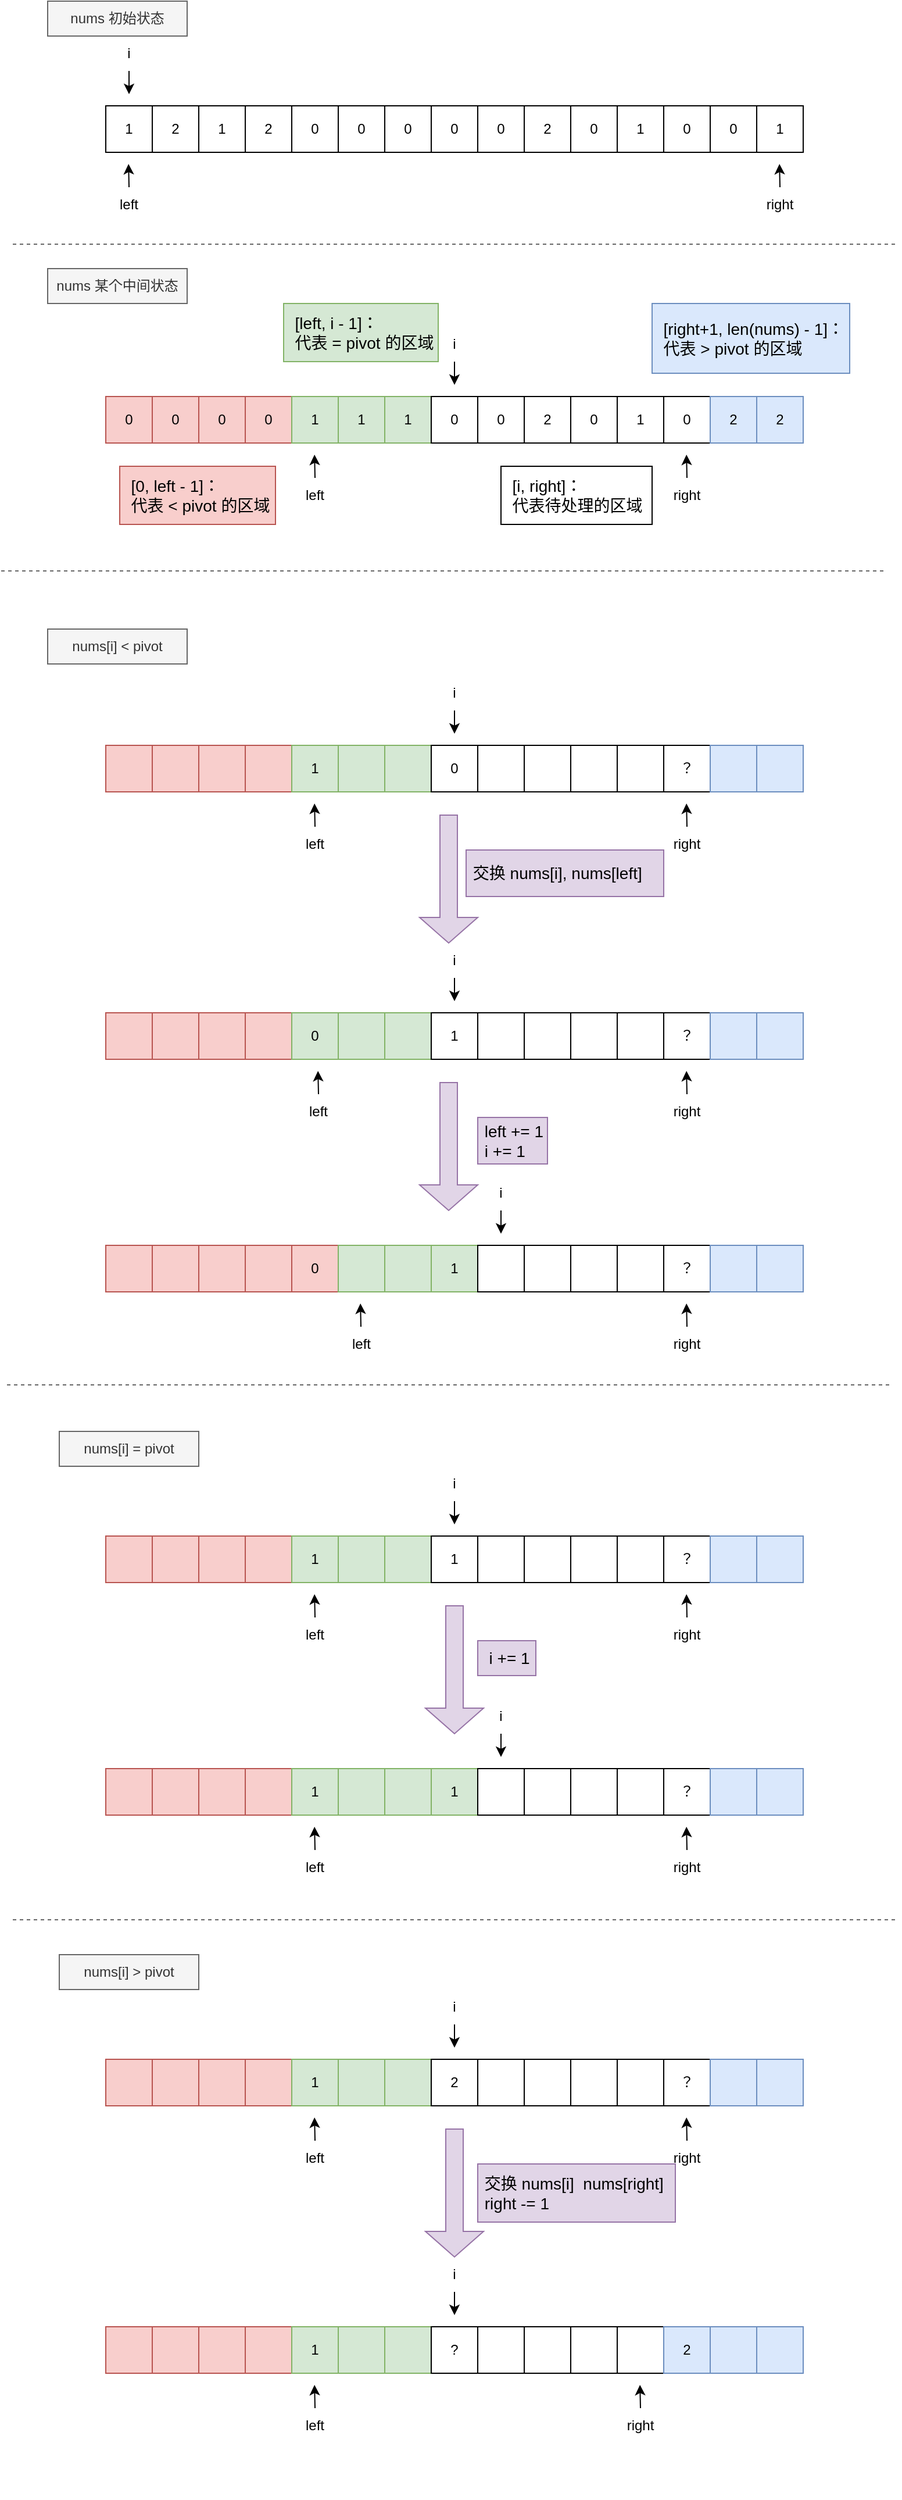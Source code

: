<mxfile>
    <diagram name="Page-1" id="a2JitWmzYImza2I-EWLr">
        <mxGraphModel dx="1057" dy="663" grid="0" gridSize="10" guides="1" tooltips="1" connect="1" arrows="1" fold="1" page="0" pageScale="1" pageWidth="850" pageHeight="1100" math="0" shadow="0">
            <root>
                <mxCell id="0"/>
                <mxCell id="1" parent="0"/>
                <mxCell id="CILOEshbaZjlzgpwzWyq-2" value="1" style="whiteSpace=wrap;html=1;aspect=fixed;" parent="1" vertex="1">
                    <mxGeometry x="120" y="120" width="40" height="40" as="geometry"/>
                </mxCell>
                <mxCell id="CILOEshbaZjlzgpwzWyq-3" value="2" style="whiteSpace=wrap;html=1;aspect=fixed;" parent="1" vertex="1">
                    <mxGeometry x="160" y="120" width="40" height="40" as="geometry"/>
                </mxCell>
                <mxCell id="CILOEshbaZjlzgpwzWyq-4" value="1" style="whiteSpace=wrap;html=1;aspect=fixed;" parent="1" vertex="1">
                    <mxGeometry x="200" y="120" width="40" height="40" as="geometry"/>
                </mxCell>
                <mxCell id="CILOEshbaZjlzgpwzWyq-5" value="2" style="whiteSpace=wrap;html=1;aspect=fixed;" parent="1" vertex="1">
                    <mxGeometry x="240" y="120" width="40" height="40" as="geometry"/>
                </mxCell>
                <mxCell id="CILOEshbaZjlzgpwzWyq-6" value="0" style="whiteSpace=wrap;html=1;aspect=fixed;" parent="1" vertex="1">
                    <mxGeometry x="280" y="120" width="40" height="40" as="geometry"/>
                </mxCell>
                <mxCell id="CILOEshbaZjlzgpwzWyq-7" value="0" style="whiteSpace=wrap;html=1;aspect=fixed;" parent="1" vertex="1">
                    <mxGeometry x="320" y="120" width="40" height="40" as="geometry"/>
                </mxCell>
                <mxCell id="CILOEshbaZjlzgpwzWyq-8" value="0" style="whiteSpace=wrap;html=1;aspect=fixed;" parent="1" vertex="1">
                    <mxGeometry x="360" y="120" width="40" height="40" as="geometry"/>
                </mxCell>
                <mxCell id="CILOEshbaZjlzgpwzWyq-9" value="0" style="whiteSpace=wrap;html=1;aspect=fixed;" parent="1" vertex="1">
                    <mxGeometry x="400" y="120" width="40" height="40" as="geometry"/>
                </mxCell>
                <mxCell id="CILOEshbaZjlzgpwzWyq-10" value="0" style="whiteSpace=wrap;html=1;aspect=fixed;" parent="1" vertex="1">
                    <mxGeometry x="440" y="120" width="40" height="40" as="geometry"/>
                </mxCell>
                <mxCell id="CILOEshbaZjlzgpwzWyq-11" value="2" style="whiteSpace=wrap;html=1;aspect=fixed;" parent="1" vertex="1">
                    <mxGeometry x="480" y="120" width="40" height="40" as="geometry"/>
                </mxCell>
                <mxCell id="CILOEshbaZjlzgpwzWyq-12" value="0" style="whiteSpace=wrap;html=1;aspect=fixed;" parent="1" vertex="1">
                    <mxGeometry x="520" y="120" width="40" height="40" as="geometry"/>
                </mxCell>
                <mxCell id="CILOEshbaZjlzgpwzWyq-13" value="1" style="whiteSpace=wrap;html=1;aspect=fixed;" parent="1" vertex="1">
                    <mxGeometry x="560" y="120" width="40" height="40" as="geometry"/>
                </mxCell>
                <mxCell id="CILOEshbaZjlzgpwzWyq-14" value="0" style="whiteSpace=wrap;html=1;aspect=fixed;" parent="1" vertex="1">
                    <mxGeometry x="600" y="120" width="40" height="40" as="geometry"/>
                </mxCell>
                <mxCell id="CILOEshbaZjlzgpwzWyq-15" value="0" style="whiteSpace=wrap;html=1;aspect=fixed;" parent="1" vertex="1">
                    <mxGeometry x="640" y="120" width="40" height="40" as="geometry"/>
                </mxCell>
                <mxCell id="CILOEshbaZjlzgpwzWyq-16" value="1" style="whiteSpace=wrap;html=1;aspect=fixed;" parent="1" vertex="1">
                    <mxGeometry x="680" y="120" width="40" height="40" as="geometry"/>
                </mxCell>
                <mxCell id="CILOEshbaZjlzgpwzWyq-18" value="nums 初始状态" style="text;html=1;align=center;verticalAlign=middle;whiteSpace=wrap;rounded=0;fillColor=#f5f5f5;fontColor=#333333;strokeColor=#666666;" parent="1" vertex="1">
                    <mxGeometry x="70" y="30" width="120" height="30" as="geometry"/>
                </mxCell>
                <mxCell id="CILOEshbaZjlzgpwzWyq-20" style="edgeStyle=orthogonalEdgeStyle;rounded=0;orthogonalLoop=1;jettySize=auto;html=1;exitX=0.5;exitY=1;exitDx=0;exitDy=0;entryX=0.5;entryY=0;entryDx=0;entryDy=0;" parent="1" source="CILOEshbaZjlzgpwzWyq-19" edge="1">
                    <mxGeometry relative="1" as="geometry">
                        <mxPoint x="140" y="110" as="targetPoint"/>
                    </mxGeometry>
                </mxCell>
                <mxCell id="CILOEshbaZjlzgpwzWyq-19" value="i" style="text;html=1;align=center;verticalAlign=middle;whiteSpace=wrap;rounded=0;" parent="1" vertex="1">
                    <mxGeometry x="110" y="60" width="60" height="30" as="geometry"/>
                </mxCell>
                <mxCell id="CILOEshbaZjlzgpwzWyq-22" style="edgeStyle=orthogonalEdgeStyle;rounded=0;orthogonalLoop=1;jettySize=auto;html=1;exitX=0.5;exitY=0;exitDx=0;exitDy=0;" parent="1" source="CILOEshbaZjlzgpwzWyq-21" edge="1">
                    <mxGeometry relative="1" as="geometry">
                        <mxPoint x="139.571" y="170" as="targetPoint"/>
                    </mxGeometry>
                </mxCell>
                <mxCell id="CILOEshbaZjlzgpwzWyq-21" value="left" style="text;html=1;align=center;verticalAlign=middle;whiteSpace=wrap;rounded=0;" parent="1" vertex="1">
                    <mxGeometry x="110" y="190" width="60" height="30" as="geometry"/>
                </mxCell>
                <mxCell id="CILOEshbaZjlzgpwzWyq-24" style="edgeStyle=orthogonalEdgeStyle;rounded=0;orthogonalLoop=1;jettySize=auto;html=1;exitX=0.5;exitY=0;exitDx=0;exitDy=0;" parent="1" source="CILOEshbaZjlzgpwzWyq-25" edge="1">
                    <mxGeometry relative="1" as="geometry">
                        <mxPoint x="699.571" y="170" as="targetPoint"/>
                    </mxGeometry>
                </mxCell>
                <mxCell id="CILOEshbaZjlzgpwzWyq-25" value="right" style="text;html=1;align=center;verticalAlign=middle;whiteSpace=wrap;rounded=0;" parent="1" vertex="1">
                    <mxGeometry x="670" y="190" width="60" height="30" as="geometry"/>
                </mxCell>
                <mxCell id="CILOEshbaZjlzgpwzWyq-26" value="nums 某个中间状态" style="text;html=1;align=center;verticalAlign=middle;whiteSpace=wrap;rounded=0;fillColor=#f5f5f5;fontColor=#333333;strokeColor=#666666;" parent="1" vertex="1">
                    <mxGeometry x="70" y="260" width="120" height="30" as="geometry"/>
                </mxCell>
                <mxCell id="CILOEshbaZjlzgpwzWyq-27" value="0" style="whiteSpace=wrap;html=1;aspect=fixed;fillColor=#f8cecc;strokeColor=#b85450;" parent="1" vertex="1">
                    <mxGeometry x="120" y="370" width="40" height="40" as="geometry"/>
                </mxCell>
                <mxCell id="CILOEshbaZjlzgpwzWyq-28" value="0" style="whiteSpace=wrap;html=1;aspect=fixed;fillColor=#f8cecc;strokeColor=#b85450;" parent="1" vertex="1">
                    <mxGeometry x="160" y="370" width="40" height="40" as="geometry"/>
                </mxCell>
                <mxCell id="CILOEshbaZjlzgpwzWyq-29" value="0" style="whiteSpace=wrap;html=1;aspect=fixed;fillColor=#f8cecc;strokeColor=#b85450;" parent="1" vertex="1">
                    <mxGeometry x="200" y="370" width="40" height="40" as="geometry"/>
                </mxCell>
                <mxCell id="CILOEshbaZjlzgpwzWyq-30" value="0" style="whiteSpace=wrap;html=1;aspect=fixed;fillColor=#f8cecc;strokeColor=#b85450;" parent="1" vertex="1">
                    <mxGeometry x="240" y="370" width="40" height="40" as="geometry"/>
                </mxCell>
                <mxCell id="CILOEshbaZjlzgpwzWyq-31" value="1" style="whiteSpace=wrap;html=1;aspect=fixed;fillColor=#d5e8d4;strokeColor=#82b366;" parent="1" vertex="1">
                    <mxGeometry x="280" y="370" width="40" height="40" as="geometry"/>
                </mxCell>
                <mxCell id="CILOEshbaZjlzgpwzWyq-32" value="1" style="whiteSpace=wrap;html=1;aspect=fixed;fillColor=#d5e8d4;strokeColor=#82b366;" parent="1" vertex="1">
                    <mxGeometry x="320" y="370" width="40" height="40" as="geometry"/>
                </mxCell>
                <mxCell id="CILOEshbaZjlzgpwzWyq-33" value="1" style="whiteSpace=wrap;html=1;aspect=fixed;fillColor=#d5e8d4;strokeColor=#82b366;" parent="1" vertex="1">
                    <mxGeometry x="360" y="370" width="40" height="40" as="geometry"/>
                </mxCell>
                <mxCell id="CILOEshbaZjlzgpwzWyq-34" value="0" style="whiteSpace=wrap;html=1;aspect=fixed;" parent="1" vertex="1">
                    <mxGeometry x="400" y="370" width="40" height="40" as="geometry"/>
                </mxCell>
                <mxCell id="CILOEshbaZjlzgpwzWyq-35" value="0" style="whiteSpace=wrap;html=1;aspect=fixed;" parent="1" vertex="1">
                    <mxGeometry x="440" y="370" width="40" height="40" as="geometry"/>
                </mxCell>
                <mxCell id="CILOEshbaZjlzgpwzWyq-36" value="2" style="whiteSpace=wrap;html=1;aspect=fixed;" parent="1" vertex="1">
                    <mxGeometry x="480" y="370" width="40" height="40" as="geometry"/>
                </mxCell>
                <mxCell id="CILOEshbaZjlzgpwzWyq-37" value="0" style="whiteSpace=wrap;html=1;aspect=fixed;" parent="1" vertex="1">
                    <mxGeometry x="520" y="370" width="40" height="40" as="geometry"/>
                </mxCell>
                <mxCell id="CILOEshbaZjlzgpwzWyq-38" value="1" style="whiteSpace=wrap;html=1;aspect=fixed;" parent="1" vertex="1">
                    <mxGeometry x="560" y="370" width="40" height="40" as="geometry"/>
                </mxCell>
                <mxCell id="CILOEshbaZjlzgpwzWyq-39" value="0" style="whiteSpace=wrap;html=1;aspect=fixed;" parent="1" vertex="1">
                    <mxGeometry x="600" y="370" width="40" height="40" as="geometry"/>
                </mxCell>
                <mxCell id="CILOEshbaZjlzgpwzWyq-40" value="2" style="whiteSpace=wrap;html=1;aspect=fixed;fillColor=#dae8fc;strokeColor=#6c8ebf;" parent="1" vertex="1">
                    <mxGeometry x="640" y="370" width="40" height="40" as="geometry"/>
                </mxCell>
                <mxCell id="CILOEshbaZjlzgpwzWyq-41" value="2" style="whiteSpace=wrap;html=1;aspect=fixed;fillColor=#dae8fc;strokeColor=#6c8ebf;" parent="1" vertex="1">
                    <mxGeometry x="680" y="370" width="40" height="40" as="geometry"/>
                </mxCell>
                <mxCell id="CILOEshbaZjlzgpwzWyq-48" style="edgeStyle=orthogonalEdgeStyle;rounded=0;orthogonalLoop=1;jettySize=auto;html=1;exitX=0.5;exitY=1;exitDx=0;exitDy=0;entryX=0.5;entryY=0;entryDx=0;entryDy=0;" parent="1" source="CILOEshbaZjlzgpwzWyq-49" edge="1">
                    <mxGeometry relative="1" as="geometry">
                        <mxPoint x="420" y="360" as="targetPoint"/>
                    </mxGeometry>
                </mxCell>
                <mxCell id="CILOEshbaZjlzgpwzWyq-49" value="i" style="text;html=1;align=center;verticalAlign=middle;whiteSpace=wrap;rounded=0;" parent="1" vertex="1">
                    <mxGeometry x="390" y="310" width="60" height="30" as="geometry"/>
                </mxCell>
                <mxCell id="CILOEshbaZjlzgpwzWyq-50" style="edgeStyle=orthogonalEdgeStyle;rounded=0;orthogonalLoop=1;jettySize=auto;html=1;exitX=0.5;exitY=0;exitDx=0;exitDy=0;" parent="1" source="CILOEshbaZjlzgpwzWyq-51" edge="1">
                    <mxGeometry relative="1" as="geometry">
                        <mxPoint x="299.571" y="420" as="targetPoint"/>
                    </mxGeometry>
                </mxCell>
                <mxCell id="CILOEshbaZjlzgpwzWyq-51" value="left" style="text;html=1;align=center;verticalAlign=middle;whiteSpace=wrap;rounded=0;" parent="1" vertex="1">
                    <mxGeometry x="270" y="440" width="60" height="30" as="geometry"/>
                </mxCell>
                <mxCell id="CILOEshbaZjlzgpwzWyq-52" style="edgeStyle=orthogonalEdgeStyle;rounded=0;orthogonalLoop=1;jettySize=auto;html=1;exitX=0.5;exitY=0;exitDx=0;exitDy=0;" parent="1" source="CILOEshbaZjlzgpwzWyq-53" edge="1">
                    <mxGeometry relative="1" as="geometry">
                        <mxPoint x="619.571" y="420" as="targetPoint"/>
                    </mxGeometry>
                </mxCell>
                <mxCell id="CILOEshbaZjlzgpwzWyq-53" value="right" style="text;html=1;align=center;verticalAlign=middle;whiteSpace=wrap;rounded=0;" parent="1" vertex="1">
                    <mxGeometry x="590" y="440" width="60" height="30" as="geometry"/>
                </mxCell>
                <mxCell id="5" value="&amp;nbsp; [0, left - 1]：&lt;br&gt;&amp;nbsp; 代表 &amp;lt; pivot 的区域" style="rounded=0;whiteSpace=wrap;html=1;fillColor=#f8cecc;strokeColor=#b85450;fontSize=14;align=left;" parent="1" vertex="1">
                    <mxGeometry x="132" y="430" width="134" height="50" as="geometry"/>
                </mxCell>
                <mxCell id="6" value="&amp;nbsp; [right+1, len(nums) - 1]：&lt;br style=&quot;font-size: 14px;&quot;&gt;&amp;nbsp; 代表 &amp;gt; pivot 的区域" style="rounded=0;whiteSpace=wrap;html=1;fillColor=#dae8fc;strokeColor=#6c8ebf;align=left;fontSize=14;verticalAlign=middle;spacing=2;spacingBottom=0;spacingTop=0;" parent="1" vertex="1">
                    <mxGeometry x="590" y="290" width="170" height="60" as="geometry"/>
                </mxCell>
                <mxCell id="10" value="&amp;nbsp; [left, i - 1]：&lt;br&gt;&amp;nbsp; 代表 = pivot 的区域" style="rounded=0;whiteSpace=wrap;html=1;fillColor=#d5e8d4;strokeColor=#82b366;fontSize=14;align=left;" parent="1" vertex="1">
                    <mxGeometry x="273" y="290" width="133" height="50" as="geometry"/>
                </mxCell>
                <mxCell id="11" value="&amp;nbsp; [i, right]：&lt;br&gt;&amp;nbsp; 代表待处理的区域" style="rounded=0;whiteSpace=wrap;html=1;fontSize=14;align=left;" parent="1" vertex="1">
                    <mxGeometry x="460" y="430" width="130" height="50" as="geometry"/>
                </mxCell>
                <mxCell id="12" value="" style="endArrow=none;dashed=1;html=1;fontSize=14;fillColor=#f5f5f5;strokeColor=#666666;" parent="1" edge="1">
                    <mxGeometry width="50" height="50" relative="1" as="geometry">
                        <mxPoint x="40" y="239" as="sourcePoint"/>
                        <mxPoint x="800" y="239" as="targetPoint"/>
                    </mxGeometry>
                </mxCell>
                <mxCell id="32" value="" style="endArrow=none;dashed=1;html=1;fontSize=14;fillColor=#f5f5f5;strokeColor=#666666;" parent="1" edge="1">
                    <mxGeometry width="50" height="50" relative="1" as="geometry">
                        <mxPoint x="30" y="520" as="sourcePoint"/>
                        <mxPoint x="790" y="520" as="targetPoint"/>
                    </mxGeometry>
                </mxCell>
                <mxCell id="33" value="nums[i] &amp;lt; pivot" style="text;html=1;align=center;verticalAlign=middle;whiteSpace=wrap;rounded=0;fillColor=#f5f5f5;fontColor=#333333;strokeColor=#666666;" parent="1" vertex="1">
                    <mxGeometry x="70" y="570" width="120" height="30" as="geometry"/>
                </mxCell>
                <mxCell id="35" value="" style="whiteSpace=wrap;html=1;aspect=fixed;fillColor=#f8cecc;strokeColor=#b85450;" parent="1" vertex="1">
                    <mxGeometry x="120" y="670" width="40" height="40" as="geometry"/>
                </mxCell>
                <mxCell id="36" value="" style="whiteSpace=wrap;html=1;aspect=fixed;fillColor=#f8cecc;strokeColor=#b85450;" parent="1" vertex="1">
                    <mxGeometry x="160" y="670" width="40" height="40" as="geometry"/>
                </mxCell>
                <mxCell id="37" value="" style="whiteSpace=wrap;html=1;aspect=fixed;fillColor=#f8cecc;strokeColor=#b85450;" parent="1" vertex="1">
                    <mxGeometry x="200" y="670" width="40" height="40" as="geometry"/>
                </mxCell>
                <mxCell id="38" value="" style="whiteSpace=wrap;html=1;aspect=fixed;fillColor=#f8cecc;strokeColor=#b85450;" parent="1" vertex="1">
                    <mxGeometry x="240" y="670" width="40" height="40" as="geometry"/>
                </mxCell>
                <mxCell id="39" value="1" style="whiteSpace=wrap;html=1;aspect=fixed;fillColor=#d5e8d4;strokeColor=#82b366;" parent="1" vertex="1">
                    <mxGeometry x="280" y="670" width="40" height="40" as="geometry"/>
                </mxCell>
                <mxCell id="40" value="" style="whiteSpace=wrap;html=1;aspect=fixed;fillColor=#d5e8d4;strokeColor=#82b366;" parent="1" vertex="1">
                    <mxGeometry x="320" y="670" width="40" height="40" as="geometry"/>
                </mxCell>
                <mxCell id="41" value="" style="whiteSpace=wrap;html=1;aspect=fixed;fillColor=#d5e8d4;strokeColor=#82b366;" parent="1" vertex="1">
                    <mxGeometry x="360" y="670" width="40" height="40" as="geometry"/>
                </mxCell>
                <mxCell id="42" value="0" style="whiteSpace=wrap;html=1;aspect=fixed;" parent="1" vertex="1">
                    <mxGeometry x="400" y="670" width="40" height="40" as="geometry"/>
                </mxCell>
                <mxCell id="43" value="" style="whiteSpace=wrap;html=1;aspect=fixed;" parent="1" vertex="1">
                    <mxGeometry x="440" y="670" width="40" height="40" as="geometry"/>
                </mxCell>
                <mxCell id="44" value="" style="whiteSpace=wrap;html=1;aspect=fixed;" parent="1" vertex="1">
                    <mxGeometry x="480" y="670" width="40" height="40" as="geometry"/>
                </mxCell>
                <mxCell id="45" value="" style="whiteSpace=wrap;html=1;aspect=fixed;" parent="1" vertex="1">
                    <mxGeometry x="520" y="670" width="40" height="40" as="geometry"/>
                </mxCell>
                <mxCell id="46" value="" style="whiteSpace=wrap;html=1;aspect=fixed;" parent="1" vertex="1">
                    <mxGeometry x="560" y="670" width="40" height="40" as="geometry"/>
                </mxCell>
                <mxCell id="47" value="？" style="whiteSpace=wrap;html=1;aspect=fixed;" parent="1" vertex="1">
                    <mxGeometry x="600" y="670" width="40" height="40" as="geometry"/>
                </mxCell>
                <mxCell id="48" value="" style="whiteSpace=wrap;html=1;aspect=fixed;fillColor=#dae8fc;strokeColor=#6c8ebf;" parent="1" vertex="1">
                    <mxGeometry x="640" y="670" width="40" height="40" as="geometry"/>
                </mxCell>
                <mxCell id="49" value="" style="whiteSpace=wrap;html=1;aspect=fixed;fillColor=#dae8fc;strokeColor=#6c8ebf;" parent="1" vertex="1">
                    <mxGeometry x="680" y="670" width="40" height="40" as="geometry"/>
                </mxCell>
                <mxCell id="50" style="edgeStyle=orthogonalEdgeStyle;rounded=0;orthogonalLoop=1;jettySize=auto;html=1;exitX=0.5;exitY=1;exitDx=0;exitDy=0;entryX=0.5;entryY=0;entryDx=0;entryDy=0;" parent="1" source="51" edge="1">
                    <mxGeometry relative="1" as="geometry">
                        <mxPoint x="420" y="660" as="targetPoint"/>
                    </mxGeometry>
                </mxCell>
                <mxCell id="51" value="i" style="text;html=1;align=center;verticalAlign=middle;whiteSpace=wrap;rounded=0;" parent="1" vertex="1">
                    <mxGeometry x="390" y="610" width="60" height="30" as="geometry"/>
                </mxCell>
                <mxCell id="52" style="edgeStyle=orthogonalEdgeStyle;rounded=0;orthogonalLoop=1;jettySize=auto;html=1;exitX=0.5;exitY=0;exitDx=0;exitDy=0;" parent="1" source="53" edge="1">
                    <mxGeometry relative="1" as="geometry">
                        <mxPoint x="299.571" y="720" as="targetPoint"/>
                    </mxGeometry>
                </mxCell>
                <mxCell id="53" value="left" style="text;html=1;align=center;verticalAlign=middle;whiteSpace=wrap;rounded=0;" parent="1" vertex="1">
                    <mxGeometry x="270" y="740" width="60" height="30" as="geometry"/>
                </mxCell>
                <mxCell id="54" style="edgeStyle=orthogonalEdgeStyle;rounded=0;orthogonalLoop=1;jettySize=auto;html=1;exitX=0.5;exitY=0;exitDx=0;exitDy=0;" parent="1" source="55" edge="1">
                    <mxGeometry relative="1" as="geometry">
                        <mxPoint x="619.571" y="720" as="targetPoint"/>
                    </mxGeometry>
                </mxCell>
                <mxCell id="55" value="right" style="text;html=1;align=center;verticalAlign=middle;whiteSpace=wrap;rounded=0;" parent="1" vertex="1">
                    <mxGeometry x="590" y="740" width="60" height="30" as="geometry"/>
                </mxCell>
                <mxCell id="76" value="" style="whiteSpace=wrap;html=1;aspect=fixed;fillColor=#f8cecc;strokeColor=#b85450;" parent="1" vertex="1">
                    <mxGeometry x="120" y="900" width="40" height="40" as="geometry"/>
                </mxCell>
                <mxCell id="77" value="" style="whiteSpace=wrap;html=1;aspect=fixed;fillColor=#f8cecc;strokeColor=#b85450;" parent="1" vertex="1">
                    <mxGeometry x="160" y="900" width="40" height="40" as="geometry"/>
                </mxCell>
                <mxCell id="78" value="" style="whiteSpace=wrap;html=1;aspect=fixed;fillColor=#f8cecc;strokeColor=#b85450;" parent="1" vertex="1">
                    <mxGeometry x="200" y="900" width="40" height="40" as="geometry"/>
                </mxCell>
                <mxCell id="79" value="" style="whiteSpace=wrap;html=1;aspect=fixed;fillColor=#f8cecc;strokeColor=#b85450;" parent="1" vertex="1">
                    <mxGeometry x="240" y="900" width="40" height="40" as="geometry"/>
                </mxCell>
                <mxCell id="80" value="0" style="whiteSpace=wrap;html=1;aspect=fixed;fillColor=#d5e8d4;strokeColor=#82b366;" parent="1" vertex="1">
                    <mxGeometry x="280" y="900" width="40" height="40" as="geometry"/>
                </mxCell>
                <mxCell id="81" value="" style="whiteSpace=wrap;html=1;aspect=fixed;fillColor=#d5e8d4;strokeColor=#82b366;" parent="1" vertex="1">
                    <mxGeometry x="320" y="900" width="40" height="40" as="geometry"/>
                </mxCell>
                <mxCell id="82" value="" style="whiteSpace=wrap;html=1;aspect=fixed;fillColor=#d5e8d4;strokeColor=#82b366;" parent="1" vertex="1">
                    <mxGeometry x="360" y="900" width="40" height="40" as="geometry"/>
                </mxCell>
                <mxCell id="83" value="1" style="whiteSpace=wrap;html=1;aspect=fixed;" parent="1" vertex="1">
                    <mxGeometry x="400" y="900" width="40" height="40" as="geometry"/>
                </mxCell>
                <mxCell id="84" value="" style="whiteSpace=wrap;html=1;aspect=fixed;" parent="1" vertex="1">
                    <mxGeometry x="440" y="900" width="40" height="40" as="geometry"/>
                </mxCell>
                <mxCell id="85" value="" style="whiteSpace=wrap;html=1;aspect=fixed;" parent="1" vertex="1">
                    <mxGeometry x="480" y="900" width="40" height="40" as="geometry"/>
                </mxCell>
                <mxCell id="86" value="" style="whiteSpace=wrap;html=1;aspect=fixed;" parent="1" vertex="1">
                    <mxGeometry x="520" y="900" width="40" height="40" as="geometry"/>
                </mxCell>
                <mxCell id="87" value="" style="whiteSpace=wrap;html=1;aspect=fixed;" parent="1" vertex="1">
                    <mxGeometry x="560" y="900" width="40" height="40" as="geometry"/>
                </mxCell>
                <mxCell id="88" value="？" style="whiteSpace=wrap;html=1;aspect=fixed;" parent="1" vertex="1">
                    <mxGeometry x="600" y="900" width="40" height="40" as="geometry"/>
                </mxCell>
                <mxCell id="89" value="" style="whiteSpace=wrap;html=1;aspect=fixed;fillColor=#dae8fc;strokeColor=#6c8ebf;" parent="1" vertex="1">
                    <mxGeometry x="640" y="900" width="40" height="40" as="geometry"/>
                </mxCell>
                <mxCell id="90" value="" style="whiteSpace=wrap;html=1;aspect=fixed;fillColor=#dae8fc;strokeColor=#6c8ebf;" parent="1" vertex="1">
                    <mxGeometry x="680" y="900" width="40" height="40" as="geometry"/>
                </mxCell>
                <mxCell id="91" style="edgeStyle=orthogonalEdgeStyle;rounded=0;orthogonalLoop=1;jettySize=auto;html=1;exitX=0.5;exitY=1;exitDx=0;exitDy=0;entryX=0.5;entryY=0;entryDx=0;entryDy=0;" parent="1" source="92" edge="1">
                    <mxGeometry relative="1" as="geometry">
                        <mxPoint x="420" y="890" as="targetPoint"/>
                    </mxGeometry>
                </mxCell>
                <mxCell id="92" value="i" style="text;html=1;align=center;verticalAlign=middle;whiteSpace=wrap;rounded=0;" parent="1" vertex="1">
                    <mxGeometry x="390" y="840" width="60" height="30" as="geometry"/>
                </mxCell>
                <mxCell id="94" style="edgeStyle=orthogonalEdgeStyle;rounded=0;orthogonalLoop=1;jettySize=auto;html=1;exitX=0.5;exitY=0;exitDx=0;exitDy=0;" parent="1" edge="1">
                    <mxGeometry relative="1" as="geometry">
                        <mxPoint x="619.571" y="950" as="targetPoint"/>
                        <mxPoint x="620" y="970" as="sourcePoint"/>
                    </mxGeometry>
                </mxCell>
                <mxCell id="96" value="right" style="text;html=1;align=center;verticalAlign=middle;whiteSpace=wrap;rounded=0;" parent="1" vertex="1">
                    <mxGeometry x="590" y="970" width="60" height="30" as="geometry"/>
                </mxCell>
                <mxCell id="97" style="edgeStyle=orthogonalEdgeStyle;rounded=0;orthogonalLoop=1;jettySize=auto;html=1;exitX=0.5;exitY=0;exitDx=0;exitDy=0;" parent="1" source="98" edge="1">
                    <mxGeometry relative="1" as="geometry">
                        <mxPoint x="302.571" y="950" as="targetPoint"/>
                    </mxGeometry>
                </mxCell>
                <mxCell id="98" value="left" style="text;html=1;align=center;verticalAlign=middle;whiteSpace=wrap;rounded=0;" parent="1" vertex="1">
                    <mxGeometry x="273" y="970" width="60" height="30" as="geometry"/>
                </mxCell>
                <mxCell id="99" value="" style="shape=singleArrow;direction=south;whiteSpace=wrap;html=1;fillColor=#e1d5e7;strokeColor=#9673a6;" parent="1" vertex="1">
                    <mxGeometry x="390" y="730" width="50" height="110" as="geometry"/>
                </mxCell>
                <mxCell id="100" value="&amp;nbsp;交换 nums[i], nums[left]" style="rounded=0;whiteSpace=wrap;html=1;fillColor=#e1d5e7;strokeColor=#9673a6;align=left;fontSize=14;verticalAlign=middle;spacing=2;spacingBottom=0;spacingTop=0;" parent="1" vertex="1">
                    <mxGeometry x="430" y="760" width="170" height="40" as="geometry"/>
                </mxCell>
                <mxCell id="101" value="" style="shape=singleArrow;direction=south;whiteSpace=wrap;html=1;fillColor=#e1d5e7;strokeColor=#9673a6;" parent="1" vertex="1">
                    <mxGeometry x="390" y="960" width="50" height="110" as="geometry"/>
                </mxCell>
                <mxCell id="102" value="&amp;nbsp;left += 1&lt;br&gt;&amp;nbsp;i += 1" style="rounded=0;whiteSpace=wrap;html=1;fillColor=#e1d5e7;strokeColor=#9673a6;align=left;fontSize=14;verticalAlign=middle;spacing=2;spacingBottom=0;spacingTop=0;" parent="1" vertex="1">
                    <mxGeometry x="440" y="990" width="60" height="40" as="geometry"/>
                </mxCell>
                <mxCell id="103" value="" style="whiteSpace=wrap;html=1;aspect=fixed;fillColor=#f8cecc;strokeColor=#b85450;" parent="1" vertex="1">
                    <mxGeometry x="120" y="1100" width="40" height="40" as="geometry"/>
                </mxCell>
                <mxCell id="104" value="" style="whiteSpace=wrap;html=1;aspect=fixed;fillColor=#f8cecc;strokeColor=#b85450;" parent="1" vertex="1">
                    <mxGeometry x="160" y="1100" width="40" height="40" as="geometry"/>
                </mxCell>
                <mxCell id="105" value="" style="whiteSpace=wrap;html=1;aspect=fixed;fillColor=#f8cecc;strokeColor=#b85450;" parent="1" vertex="1">
                    <mxGeometry x="200" y="1100" width="40" height="40" as="geometry"/>
                </mxCell>
                <mxCell id="106" value="" style="whiteSpace=wrap;html=1;aspect=fixed;fillColor=#f8cecc;strokeColor=#b85450;" parent="1" vertex="1">
                    <mxGeometry x="240" y="1100" width="40" height="40" as="geometry"/>
                </mxCell>
                <mxCell id="107" value="0" style="whiteSpace=wrap;html=1;aspect=fixed;fillColor=#f8cecc;strokeColor=#b85450;" parent="1" vertex="1">
                    <mxGeometry x="280" y="1100" width="40" height="40" as="geometry"/>
                </mxCell>
                <mxCell id="108" value="" style="whiteSpace=wrap;html=1;aspect=fixed;fillColor=#d5e8d4;strokeColor=#82b366;" parent="1" vertex="1">
                    <mxGeometry x="320" y="1100" width="40" height="40" as="geometry"/>
                </mxCell>
                <mxCell id="109" value="" style="whiteSpace=wrap;html=1;aspect=fixed;fillColor=#d5e8d4;strokeColor=#82b366;" parent="1" vertex="1">
                    <mxGeometry x="360" y="1100" width="40" height="40" as="geometry"/>
                </mxCell>
                <mxCell id="110" value="1" style="whiteSpace=wrap;html=1;aspect=fixed;fillColor=#d5e8d4;strokeColor=#82b366;" parent="1" vertex="1">
                    <mxGeometry x="400" y="1100" width="40" height="40" as="geometry"/>
                </mxCell>
                <mxCell id="111" value="" style="whiteSpace=wrap;html=1;aspect=fixed;" parent="1" vertex="1">
                    <mxGeometry x="440" y="1100" width="40" height="40" as="geometry"/>
                </mxCell>
                <mxCell id="112" value="" style="whiteSpace=wrap;html=1;aspect=fixed;" parent="1" vertex="1">
                    <mxGeometry x="480" y="1100" width="40" height="40" as="geometry"/>
                </mxCell>
                <mxCell id="113" value="" style="whiteSpace=wrap;html=1;aspect=fixed;" parent="1" vertex="1">
                    <mxGeometry x="520" y="1100" width="40" height="40" as="geometry"/>
                </mxCell>
                <mxCell id="114" value="" style="whiteSpace=wrap;html=1;aspect=fixed;" parent="1" vertex="1">
                    <mxGeometry x="560" y="1100" width="40" height="40" as="geometry"/>
                </mxCell>
                <mxCell id="115" value="？" style="whiteSpace=wrap;html=1;aspect=fixed;" parent="1" vertex="1">
                    <mxGeometry x="600" y="1100" width="40" height="40" as="geometry"/>
                </mxCell>
                <mxCell id="116" value="" style="whiteSpace=wrap;html=1;aspect=fixed;fillColor=#dae8fc;strokeColor=#6c8ebf;" parent="1" vertex="1">
                    <mxGeometry x="640" y="1100" width="40" height="40" as="geometry"/>
                </mxCell>
                <mxCell id="117" value="" style="whiteSpace=wrap;html=1;aspect=fixed;fillColor=#dae8fc;strokeColor=#6c8ebf;" parent="1" vertex="1">
                    <mxGeometry x="680" y="1100" width="40" height="40" as="geometry"/>
                </mxCell>
                <mxCell id="118" style="edgeStyle=orthogonalEdgeStyle;rounded=0;orthogonalLoop=1;jettySize=auto;html=1;exitX=0.5;exitY=1;exitDx=0;exitDy=0;entryX=0.5;entryY=0;entryDx=0;entryDy=0;" parent="1" source="119" edge="1">
                    <mxGeometry relative="1" as="geometry">
                        <mxPoint x="460.0" y="1090" as="targetPoint"/>
                    </mxGeometry>
                </mxCell>
                <mxCell id="119" value="i" style="text;html=1;align=center;verticalAlign=middle;whiteSpace=wrap;rounded=0;" parent="1" vertex="1">
                    <mxGeometry x="430" y="1040" width="60" height="30" as="geometry"/>
                </mxCell>
                <mxCell id="120" style="edgeStyle=orthogonalEdgeStyle;rounded=0;orthogonalLoop=1;jettySize=auto;html=1;exitX=0.5;exitY=0;exitDx=0;exitDy=0;" parent="1" edge="1">
                    <mxGeometry relative="1" as="geometry">
                        <mxPoint x="619.571" y="1150" as="targetPoint"/>
                        <mxPoint x="620.0" y="1170" as="sourcePoint"/>
                    </mxGeometry>
                </mxCell>
                <mxCell id="121" value="right" style="text;html=1;align=center;verticalAlign=middle;whiteSpace=wrap;rounded=0;" parent="1" vertex="1">
                    <mxGeometry x="590" y="1170" width="60" height="30" as="geometry"/>
                </mxCell>
                <mxCell id="122" style="edgeStyle=orthogonalEdgeStyle;rounded=0;orthogonalLoop=1;jettySize=auto;html=1;exitX=0.5;exitY=0;exitDx=0;exitDy=0;" parent="1" source="123" edge="1">
                    <mxGeometry relative="1" as="geometry">
                        <mxPoint x="339.071" y="1150" as="targetPoint"/>
                    </mxGeometry>
                </mxCell>
                <mxCell id="123" value="left" style="text;html=1;align=center;verticalAlign=middle;whiteSpace=wrap;rounded=0;" parent="1" vertex="1">
                    <mxGeometry x="309.5" y="1170" width="60" height="30" as="geometry"/>
                </mxCell>
                <mxCell id="124" value="" style="endArrow=none;dashed=1;html=1;fontSize=14;fillColor=#f5f5f5;strokeColor=#666666;" parent="1" edge="1">
                    <mxGeometry width="50" height="50" relative="1" as="geometry">
                        <mxPoint x="35" y="1220" as="sourcePoint"/>
                        <mxPoint x="795" y="1220" as="targetPoint"/>
                    </mxGeometry>
                </mxCell>
                <mxCell id="125" value="nums[i] = pivot" style="text;html=1;align=center;verticalAlign=middle;whiteSpace=wrap;rounded=0;fillColor=#f5f5f5;fontColor=#333333;strokeColor=#666666;" parent="1" vertex="1">
                    <mxGeometry x="80" y="1260" width="120" height="30" as="geometry"/>
                </mxCell>
                <mxCell id="126" value="" style="whiteSpace=wrap;html=1;aspect=fixed;fillColor=#f8cecc;strokeColor=#b85450;" parent="1" vertex="1">
                    <mxGeometry x="120" y="1350" width="40" height="40" as="geometry"/>
                </mxCell>
                <mxCell id="127" value="" style="whiteSpace=wrap;html=1;aspect=fixed;fillColor=#f8cecc;strokeColor=#b85450;" parent="1" vertex="1">
                    <mxGeometry x="160" y="1350" width="40" height="40" as="geometry"/>
                </mxCell>
                <mxCell id="128" value="" style="whiteSpace=wrap;html=1;aspect=fixed;fillColor=#f8cecc;strokeColor=#b85450;" parent="1" vertex="1">
                    <mxGeometry x="200" y="1350" width="40" height="40" as="geometry"/>
                </mxCell>
                <mxCell id="129" value="" style="whiteSpace=wrap;html=1;aspect=fixed;fillColor=#f8cecc;strokeColor=#b85450;" parent="1" vertex="1">
                    <mxGeometry x="240" y="1350" width="40" height="40" as="geometry"/>
                </mxCell>
                <mxCell id="130" value="1" style="whiteSpace=wrap;html=1;aspect=fixed;fillColor=#d5e8d4;strokeColor=#82b366;" parent="1" vertex="1">
                    <mxGeometry x="280" y="1350" width="40" height="40" as="geometry"/>
                </mxCell>
                <mxCell id="131" value="" style="whiteSpace=wrap;html=1;aspect=fixed;fillColor=#d5e8d4;strokeColor=#82b366;" parent="1" vertex="1">
                    <mxGeometry x="320" y="1350" width="40" height="40" as="geometry"/>
                </mxCell>
                <mxCell id="132" value="" style="whiteSpace=wrap;html=1;aspect=fixed;fillColor=#d5e8d4;strokeColor=#82b366;" parent="1" vertex="1">
                    <mxGeometry x="360" y="1350" width="40" height="40" as="geometry"/>
                </mxCell>
                <mxCell id="133" value="1" style="whiteSpace=wrap;html=1;aspect=fixed;" parent="1" vertex="1">
                    <mxGeometry x="400" y="1350" width="40" height="40" as="geometry"/>
                </mxCell>
                <mxCell id="134" value="" style="whiteSpace=wrap;html=1;aspect=fixed;" parent="1" vertex="1">
                    <mxGeometry x="440" y="1350" width="40" height="40" as="geometry"/>
                </mxCell>
                <mxCell id="135" value="" style="whiteSpace=wrap;html=1;aspect=fixed;" parent="1" vertex="1">
                    <mxGeometry x="480" y="1350" width="40" height="40" as="geometry"/>
                </mxCell>
                <mxCell id="136" value="" style="whiteSpace=wrap;html=1;aspect=fixed;" parent="1" vertex="1">
                    <mxGeometry x="520" y="1350" width="40" height="40" as="geometry"/>
                </mxCell>
                <mxCell id="137" value="" style="whiteSpace=wrap;html=1;aspect=fixed;" parent="1" vertex="1">
                    <mxGeometry x="560" y="1350" width="40" height="40" as="geometry"/>
                </mxCell>
                <mxCell id="138" value="？" style="whiteSpace=wrap;html=1;aspect=fixed;" parent="1" vertex="1">
                    <mxGeometry x="600" y="1350" width="40" height="40" as="geometry"/>
                </mxCell>
                <mxCell id="139" value="" style="whiteSpace=wrap;html=1;aspect=fixed;fillColor=#dae8fc;strokeColor=#6c8ebf;" parent="1" vertex="1">
                    <mxGeometry x="640" y="1350" width="40" height="40" as="geometry"/>
                </mxCell>
                <mxCell id="140" value="" style="whiteSpace=wrap;html=1;aspect=fixed;fillColor=#dae8fc;strokeColor=#6c8ebf;" parent="1" vertex="1">
                    <mxGeometry x="680" y="1350" width="40" height="40" as="geometry"/>
                </mxCell>
                <mxCell id="141" style="edgeStyle=orthogonalEdgeStyle;rounded=0;orthogonalLoop=1;jettySize=auto;html=1;exitX=0.5;exitY=1;exitDx=0;exitDy=0;entryX=0.5;entryY=0;entryDx=0;entryDy=0;" parent="1" source="142" edge="1">
                    <mxGeometry relative="1" as="geometry">
                        <mxPoint x="420" y="1340.0" as="targetPoint"/>
                    </mxGeometry>
                </mxCell>
                <mxCell id="142" value="i" style="text;html=1;align=center;verticalAlign=middle;whiteSpace=wrap;rounded=0;" parent="1" vertex="1">
                    <mxGeometry x="390" y="1290" width="60" height="30" as="geometry"/>
                </mxCell>
                <mxCell id="143" style="edgeStyle=orthogonalEdgeStyle;rounded=0;orthogonalLoop=1;jettySize=auto;html=1;exitX=0.5;exitY=0;exitDx=0;exitDy=0;" parent="1" source="144" edge="1">
                    <mxGeometry relative="1" as="geometry">
                        <mxPoint x="299.571" y="1400.0" as="targetPoint"/>
                    </mxGeometry>
                </mxCell>
                <mxCell id="144" value="left" style="text;html=1;align=center;verticalAlign=middle;whiteSpace=wrap;rounded=0;" parent="1" vertex="1">
                    <mxGeometry x="270" y="1420" width="60" height="30" as="geometry"/>
                </mxCell>
                <mxCell id="145" style="edgeStyle=orthogonalEdgeStyle;rounded=0;orthogonalLoop=1;jettySize=auto;html=1;exitX=0.5;exitY=0;exitDx=0;exitDy=0;" parent="1" source="146" edge="1">
                    <mxGeometry relative="1" as="geometry">
                        <mxPoint x="619.571" y="1400.0" as="targetPoint"/>
                    </mxGeometry>
                </mxCell>
                <mxCell id="146" value="right" style="text;html=1;align=center;verticalAlign=middle;whiteSpace=wrap;rounded=0;" parent="1" vertex="1">
                    <mxGeometry x="590" y="1420" width="60" height="30" as="geometry"/>
                </mxCell>
                <mxCell id="147" value="" style="shape=singleArrow;direction=south;whiteSpace=wrap;html=1;fillColor=#e1d5e7;strokeColor=#9673a6;" parent="1" vertex="1">
                    <mxGeometry x="395" y="1410" width="50" height="110" as="geometry"/>
                </mxCell>
                <mxCell id="148" value="&amp;nbsp; i += 1" style="rounded=0;whiteSpace=wrap;html=1;fillColor=#e1d5e7;strokeColor=#9673a6;align=left;fontSize=14;verticalAlign=middle;spacing=2;spacingBottom=0;spacingTop=0;" parent="1" vertex="1">
                    <mxGeometry x="440" y="1440" width="50" height="30" as="geometry"/>
                </mxCell>
                <mxCell id="149" value="" style="whiteSpace=wrap;html=1;aspect=fixed;fillColor=#f8cecc;strokeColor=#b85450;" parent="1" vertex="1">
                    <mxGeometry x="120" y="1550" width="40" height="40" as="geometry"/>
                </mxCell>
                <mxCell id="150" value="" style="whiteSpace=wrap;html=1;aspect=fixed;fillColor=#f8cecc;strokeColor=#b85450;" parent="1" vertex="1">
                    <mxGeometry x="160" y="1550" width="40" height="40" as="geometry"/>
                </mxCell>
                <mxCell id="151" value="" style="whiteSpace=wrap;html=1;aspect=fixed;fillColor=#f8cecc;strokeColor=#b85450;" parent="1" vertex="1">
                    <mxGeometry x="200" y="1550" width="40" height="40" as="geometry"/>
                </mxCell>
                <mxCell id="152" value="" style="whiteSpace=wrap;html=1;aspect=fixed;fillColor=#f8cecc;strokeColor=#b85450;" parent="1" vertex="1">
                    <mxGeometry x="240" y="1550" width="40" height="40" as="geometry"/>
                </mxCell>
                <mxCell id="153" value="1" style="whiteSpace=wrap;html=1;aspect=fixed;fillColor=#d5e8d4;strokeColor=#82b366;" parent="1" vertex="1">
                    <mxGeometry x="280" y="1550" width="40" height="40" as="geometry"/>
                </mxCell>
                <mxCell id="154" value="" style="whiteSpace=wrap;html=1;aspect=fixed;fillColor=#d5e8d4;strokeColor=#82b366;" parent="1" vertex="1">
                    <mxGeometry x="320" y="1550" width="40" height="40" as="geometry"/>
                </mxCell>
                <mxCell id="155" value="" style="whiteSpace=wrap;html=1;aspect=fixed;fillColor=#d5e8d4;strokeColor=#82b366;" parent="1" vertex="1">
                    <mxGeometry x="360" y="1550" width="40" height="40" as="geometry"/>
                </mxCell>
                <mxCell id="156" value="1" style="whiteSpace=wrap;html=1;aspect=fixed;fillColor=#d5e8d4;strokeColor=#82b366;" parent="1" vertex="1">
                    <mxGeometry x="400" y="1550" width="40" height="40" as="geometry"/>
                </mxCell>
                <mxCell id="157" value="" style="whiteSpace=wrap;html=1;aspect=fixed;" parent="1" vertex="1">
                    <mxGeometry x="440" y="1550" width="40" height="40" as="geometry"/>
                </mxCell>
                <mxCell id="158" value="" style="whiteSpace=wrap;html=1;aspect=fixed;" parent="1" vertex="1">
                    <mxGeometry x="480" y="1550" width="40" height="40" as="geometry"/>
                </mxCell>
                <mxCell id="159" value="" style="whiteSpace=wrap;html=1;aspect=fixed;" parent="1" vertex="1">
                    <mxGeometry x="520" y="1550" width="40" height="40" as="geometry"/>
                </mxCell>
                <mxCell id="160" value="" style="whiteSpace=wrap;html=1;aspect=fixed;" parent="1" vertex="1">
                    <mxGeometry x="560" y="1550" width="40" height="40" as="geometry"/>
                </mxCell>
                <mxCell id="161" value="？" style="whiteSpace=wrap;html=1;aspect=fixed;" parent="1" vertex="1">
                    <mxGeometry x="600" y="1550" width="40" height="40" as="geometry"/>
                </mxCell>
                <mxCell id="162" value="" style="whiteSpace=wrap;html=1;aspect=fixed;fillColor=#dae8fc;strokeColor=#6c8ebf;" parent="1" vertex="1">
                    <mxGeometry x="640" y="1550" width="40" height="40" as="geometry"/>
                </mxCell>
                <mxCell id="163" value="" style="whiteSpace=wrap;html=1;aspect=fixed;fillColor=#dae8fc;strokeColor=#6c8ebf;" parent="1" vertex="1">
                    <mxGeometry x="680" y="1550" width="40" height="40" as="geometry"/>
                </mxCell>
                <mxCell id="164" style="edgeStyle=orthogonalEdgeStyle;rounded=0;orthogonalLoop=1;jettySize=auto;html=1;exitX=0.5;exitY=1;exitDx=0;exitDy=0;entryX=0.5;entryY=0;entryDx=0;entryDy=0;" parent="1" source="165" edge="1">
                    <mxGeometry relative="1" as="geometry">
                        <mxPoint x="460" y="1540.0" as="targetPoint"/>
                    </mxGeometry>
                </mxCell>
                <mxCell id="165" value="i" style="text;html=1;align=center;verticalAlign=middle;whiteSpace=wrap;rounded=0;" parent="1" vertex="1">
                    <mxGeometry x="430" y="1490" width="60" height="30" as="geometry"/>
                </mxCell>
                <mxCell id="166" style="edgeStyle=orthogonalEdgeStyle;rounded=0;orthogonalLoop=1;jettySize=auto;html=1;exitX=0.5;exitY=0;exitDx=0;exitDy=0;" parent="1" source="167" edge="1">
                    <mxGeometry relative="1" as="geometry">
                        <mxPoint x="299.571" y="1600.0" as="targetPoint"/>
                    </mxGeometry>
                </mxCell>
                <mxCell id="167" value="left" style="text;html=1;align=center;verticalAlign=middle;whiteSpace=wrap;rounded=0;" parent="1" vertex="1">
                    <mxGeometry x="270" y="1620" width="60" height="30" as="geometry"/>
                </mxCell>
                <mxCell id="168" style="edgeStyle=orthogonalEdgeStyle;rounded=0;orthogonalLoop=1;jettySize=auto;html=1;exitX=0.5;exitY=0;exitDx=0;exitDy=0;" parent="1" source="169" edge="1">
                    <mxGeometry relative="1" as="geometry">
                        <mxPoint x="619.571" y="1600.0" as="targetPoint"/>
                    </mxGeometry>
                </mxCell>
                <mxCell id="169" value="right" style="text;html=1;align=center;verticalAlign=middle;whiteSpace=wrap;rounded=0;" parent="1" vertex="1">
                    <mxGeometry x="590" y="1620" width="60" height="30" as="geometry"/>
                </mxCell>
                <mxCell id="170" value="" style="endArrow=none;dashed=1;html=1;fontSize=14;fillColor=#f5f5f5;strokeColor=#666666;" parent="1" edge="1">
                    <mxGeometry width="50" height="50" relative="1" as="geometry">
                        <mxPoint x="40" y="1680" as="sourcePoint"/>
                        <mxPoint x="800" y="1680" as="targetPoint"/>
                    </mxGeometry>
                </mxCell>
                <mxCell id="171" value="nums[i] &amp;gt; pivot" style="text;html=1;align=center;verticalAlign=middle;whiteSpace=wrap;rounded=0;fillColor=#f5f5f5;fontColor=#333333;strokeColor=#666666;" parent="1" vertex="1">
                    <mxGeometry x="80" y="1710" width="120" height="30" as="geometry"/>
                </mxCell>
                <mxCell id="195" value="" style="whiteSpace=wrap;html=1;aspect=fixed;fillColor=#f8cecc;strokeColor=#b85450;" parent="1" vertex="1">
                    <mxGeometry x="120" y="1800" width="40" height="40" as="geometry"/>
                </mxCell>
                <mxCell id="196" value="" style="whiteSpace=wrap;html=1;aspect=fixed;fillColor=#f8cecc;strokeColor=#b85450;" parent="1" vertex="1">
                    <mxGeometry x="160" y="1800" width="40" height="40" as="geometry"/>
                </mxCell>
                <mxCell id="197" value="" style="whiteSpace=wrap;html=1;aspect=fixed;fillColor=#f8cecc;strokeColor=#b85450;" parent="1" vertex="1">
                    <mxGeometry x="200" y="1800" width="40" height="40" as="geometry"/>
                </mxCell>
                <mxCell id="198" value="" style="whiteSpace=wrap;html=1;aspect=fixed;fillColor=#f8cecc;strokeColor=#b85450;" parent="1" vertex="1">
                    <mxGeometry x="240" y="1800" width="40" height="40" as="geometry"/>
                </mxCell>
                <mxCell id="199" value="1" style="whiteSpace=wrap;html=1;aspect=fixed;fillColor=#d5e8d4;strokeColor=#82b366;" parent="1" vertex="1">
                    <mxGeometry x="280" y="1800" width="40" height="40" as="geometry"/>
                </mxCell>
                <mxCell id="200" value="" style="whiteSpace=wrap;html=1;aspect=fixed;fillColor=#d5e8d4;strokeColor=#82b366;" parent="1" vertex="1">
                    <mxGeometry x="320" y="1800" width="40" height="40" as="geometry"/>
                </mxCell>
                <mxCell id="201" value="" style="whiteSpace=wrap;html=1;aspect=fixed;fillColor=#d5e8d4;strokeColor=#82b366;" parent="1" vertex="1">
                    <mxGeometry x="360" y="1800" width="40" height="40" as="geometry"/>
                </mxCell>
                <mxCell id="202" value="2" style="whiteSpace=wrap;html=1;aspect=fixed;" parent="1" vertex="1">
                    <mxGeometry x="400" y="1800" width="40" height="40" as="geometry"/>
                </mxCell>
                <mxCell id="203" value="" style="whiteSpace=wrap;html=1;aspect=fixed;" parent="1" vertex="1">
                    <mxGeometry x="440" y="1800" width="40" height="40" as="geometry"/>
                </mxCell>
                <mxCell id="204" value="" style="whiteSpace=wrap;html=1;aspect=fixed;" parent="1" vertex="1">
                    <mxGeometry x="480" y="1800" width="40" height="40" as="geometry"/>
                </mxCell>
                <mxCell id="205" value="" style="whiteSpace=wrap;html=1;aspect=fixed;" parent="1" vertex="1">
                    <mxGeometry x="520" y="1800" width="40" height="40" as="geometry"/>
                </mxCell>
                <mxCell id="206" value="" style="whiteSpace=wrap;html=1;aspect=fixed;" parent="1" vertex="1">
                    <mxGeometry x="560" y="1800" width="40" height="40" as="geometry"/>
                </mxCell>
                <mxCell id="207" value="？" style="whiteSpace=wrap;html=1;aspect=fixed;" parent="1" vertex="1">
                    <mxGeometry x="600" y="1800" width="40" height="40" as="geometry"/>
                </mxCell>
                <mxCell id="208" value="" style="whiteSpace=wrap;html=1;aspect=fixed;fillColor=#dae8fc;strokeColor=#6c8ebf;" parent="1" vertex="1">
                    <mxGeometry x="640" y="1800" width="40" height="40" as="geometry"/>
                </mxCell>
                <mxCell id="209" value="" style="whiteSpace=wrap;html=1;aspect=fixed;fillColor=#dae8fc;strokeColor=#6c8ebf;" parent="1" vertex="1">
                    <mxGeometry x="680" y="1800" width="40" height="40" as="geometry"/>
                </mxCell>
                <mxCell id="210" style="edgeStyle=orthogonalEdgeStyle;rounded=0;orthogonalLoop=1;jettySize=auto;html=1;exitX=0.5;exitY=1;exitDx=0;exitDy=0;entryX=0.5;entryY=0;entryDx=0;entryDy=0;" parent="1" source="211" edge="1">
                    <mxGeometry relative="1" as="geometry">
                        <mxPoint x="420" y="1790.0" as="targetPoint"/>
                    </mxGeometry>
                </mxCell>
                <mxCell id="211" value="i" style="text;html=1;align=center;verticalAlign=middle;whiteSpace=wrap;rounded=0;" parent="1" vertex="1">
                    <mxGeometry x="390" y="1740" width="60" height="30" as="geometry"/>
                </mxCell>
                <mxCell id="212" style="edgeStyle=orthogonalEdgeStyle;rounded=0;orthogonalLoop=1;jettySize=auto;html=1;exitX=0.5;exitY=0;exitDx=0;exitDy=0;" parent="1" source="213" edge="1">
                    <mxGeometry relative="1" as="geometry">
                        <mxPoint x="299.571" y="1850.0" as="targetPoint"/>
                    </mxGeometry>
                </mxCell>
                <mxCell id="213" value="left" style="text;html=1;align=center;verticalAlign=middle;whiteSpace=wrap;rounded=0;" parent="1" vertex="1">
                    <mxGeometry x="270" y="1870" width="60" height="30" as="geometry"/>
                </mxCell>
                <mxCell id="214" style="edgeStyle=orthogonalEdgeStyle;rounded=0;orthogonalLoop=1;jettySize=auto;html=1;exitX=0.5;exitY=0;exitDx=0;exitDy=0;" parent="1" source="215" edge="1">
                    <mxGeometry relative="1" as="geometry">
                        <mxPoint x="619.571" y="1850.0" as="targetPoint"/>
                    </mxGeometry>
                </mxCell>
                <mxCell id="215" value="right" style="text;html=1;align=center;verticalAlign=middle;whiteSpace=wrap;rounded=0;" parent="1" vertex="1">
                    <mxGeometry x="590" y="1870" width="60" height="30" as="geometry"/>
                </mxCell>
                <mxCell id="216" value="" style="shape=singleArrow;direction=south;whiteSpace=wrap;html=1;fillColor=#e1d5e7;strokeColor=#9673a6;" parent="1" vertex="1">
                    <mxGeometry x="395" y="1860" width="50" height="110" as="geometry"/>
                </mxCell>
                <mxCell id="217" value="&amp;nbsp;交换 nums[i]&amp;nbsp; nums[right]&lt;br&gt;&amp;nbsp;right -= 1" style="rounded=0;whiteSpace=wrap;html=1;fillColor=#e1d5e7;strokeColor=#9673a6;align=left;fontSize=14;verticalAlign=middle;spacing=2;spacingBottom=0;spacingTop=0;" parent="1" vertex="1">
                    <mxGeometry x="440" y="1890" width="170" height="50" as="geometry"/>
                </mxCell>
                <mxCell id="219" value="" style="whiteSpace=wrap;html=1;aspect=fixed;fillColor=#f8cecc;strokeColor=#b85450;" parent="1" vertex="1">
                    <mxGeometry x="120" y="2030" width="40" height="40" as="geometry"/>
                </mxCell>
                <mxCell id="220" value="" style="whiteSpace=wrap;html=1;aspect=fixed;fillColor=#f8cecc;strokeColor=#b85450;" parent="1" vertex="1">
                    <mxGeometry x="160" y="2030" width="40" height="40" as="geometry"/>
                </mxCell>
                <mxCell id="221" value="" style="whiteSpace=wrap;html=1;aspect=fixed;fillColor=#f8cecc;strokeColor=#b85450;" parent="1" vertex="1">
                    <mxGeometry x="200" y="2030" width="40" height="40" as="geometry"/>
                </mxCell>
                <mxCell id="222" value="" style="whiteSpace=wrap;html=1;aspect=fixed;fillColor=#f8cecc;strokeColor=#b85450;" parent="1" vertex="1">
                    <mxGeometry x="240" y="2030" width="40" height="40" as="geometry"/>
                </mxCell>
                <mxCell id="223" value="1" style="whiteSpace=wrap;html=1;aspect=fixed;fillColor=#d5e8d4;strokeColor=#82b366;" parent="1" vertex="1">
                    <mxGeometry x="280" y="2030" width="40" height="40" as="geometry"/>
                </mxCell>
                <mxCell id="224" value="" style="whiteSpace=wrap;html=1;aspect=fixed;fillColor=#d5e8d4;strokeColor=#82b366;" parent="1" vertex="1">
                    <mxGeometry x="320" y="2030" width="40" height="40" as="geometry"/>
                </mxCell>
                <mxCell id="225" value="" style="whiteSpace=wrap;html=1;aspect=fixed;fillColor=#d5e8d4;strokeColor=#82b366;" parent="1" vertex="1">
                    <mxGeometry x="360" y="2030" width="40" height="40" as="geometry"/>
                </mxCell>
                <mxCell id="226" value="?" style="whiteSpace=wrap;html=1;aspect=fixed;" parent="1" vertex="1">
                    <mxGeometry x="400" y="2030" width="40" height="40" as="geometry"/>
                </mxCell>
                <mxCell id="227" value="" style="whiteSpace=wrap;html=1;aspect=fixed;" parent="1" vertex="1">
                    <mxGeometry x="440" y="2030" width="40" height="40" as="geometry"/>
                </mxCell>
                <mxCell id="228" value="" style="whiteSpace=wrap;html=1;aspect=fixed;" parent="1" vertex="1">
                    <mxGeometry x="480" y="2030" width="40" height="40" as="geometry"/>
                </mxCell>
                <mxCell id="229" value="" style="whiteSpace=wrap;html=1;aspect=fixed;" parent="1" vertex="1">
                    <mxGeometry x="520" y="2030" width="40" height="40" as="geometry"/>
                </mxCell>
                <mxCell id="230" value="" style="whiteSpace=wrap;html=1;aspect=fixed;" parent="1" vertex="1">
                    <mxGeometry x="560" y="2030" width="40" height="40" as="geometry"/>
                </mxCell>
                <mxCell id="231" value="2" style="whiteSpace=wrap;html=1;aspect=fixed;fillColor=#dae8fc;strokeColor=#6c8ebf;" parent="1" vertex="1">
                    <mxGeometry x="600" y="2030" width="40" height="40" as="geometry"/>
                </mxCell>
                <mxCell id="232" value="" style="whiteSpace=wrap;html=1;aspect=fixed;fillColor=#dae8fc;strokeColor=#6c8ebf;" parent="1" vertex="1">
                    <mxGeometry x="640" y="2030" width="40" height="40" as="geometry"/>
                </mxCell>
                <mxCell id="233" value="" style="whiteSpace=wrap;html=1;aspect=fixed;fillColor=#dae8fc;strokeColor=#6c8ebf;" parent="1" vertex="1">
                    <mxGeometry x="680" y="2030" width="40" height="40" as="geometry"/>
                </mxCell>
                <mxCell id="234" style="edgeStyle=orthogonalEdgeStyle;rounded=0;orthogonalLoop=1;jettySize=auto;html=1;exitX=0.5;exitY=1;exitDx=0;exitDy=0;entryX=0.5;entryY=0;entryDx=0;entryDy=0;" parent="1" source="235" edge="1">
                    <mxGeometry relative="1" as="geometry">
                        <mxPoint x="420" y="2020" as="targetPoint"/>
                    </mxGeometry>
                </mxCell>
                <mxCell id="235" value="i" style="text;html=1;align=center;verticalAlign=middle;whiteSpace=wrap;rounded=0;" parent="1" vertex="1">
                    <mxGeometry x="390" y="1970" width="60" height="30" as="geometry"/>
                </mxCell>
                <mxCell id="236" style="edgeStyle=orthogonalEdgeStyle;rounded=0;orthogonalLoop=1;jettySize=auto;html=1;exitX=0.5;exitY=0;exitDx=0;exitDy=0;" parent="1" source="237" edge="1">
                    <mxGeometry relative="1" as="geometry">
                        <mxPoint x="299.571" y="2080" as="targetPoint"/>
                    </mxGeometry>
                </mxCell>
                <mxCell id="237" value="left" style="text;html=1;align=center;verticalAlign=middle;whiteSpace=wrap;rounded=0;" parent="1" vertex="1">
                    <mxGeometry x="270" y="2100" width="60" height="30" as="geometry"/>
                </mxCell>
                <mxCell id="238" style="edgeStyle=orthogonalEdgeStyle;rounded=0;orthogonalLoop=1;jettySize=auto;html=1;exitX=0.5;exitY=0;exitDx=0;exitDy=0;" parent="1" source="239" edge="1">
                    <mxGeometry relative="1" as="geometry">
                        <mxPoint x="579.571" y="2080" as="targetPoint"/>
                    </mxGeometry>
                </mxCell>
                <mxCell id="239" value="right" style="text;html=1;align=center;verticalAlign=middle;whiteSpace=wrap;rounded=0;" parent="1" vertex="1">
                    <mxGeometry x="550" y="2100" width="60" height="30" as="geometry"/>
                </mxCell>
                <mxCell id="240" value="" style="endArrow=none;dashed=1;html=1;fontSize=14;fillColor=#f5f5f5;strokeColor=none;" edge="1" parent="1">
                    <mxGeometry width="50" height="50" relative="1" as="geometry">
                        <mxPoint x="43" y="2177" as="sourcePoint"/>
                        <mxPoint x="803" y="2177" as="targetPoint"/>
                    </mxGeometry>
                </mxCell>
            </root>
        </mxGraphModel>
    </diagram>
</mxfile>